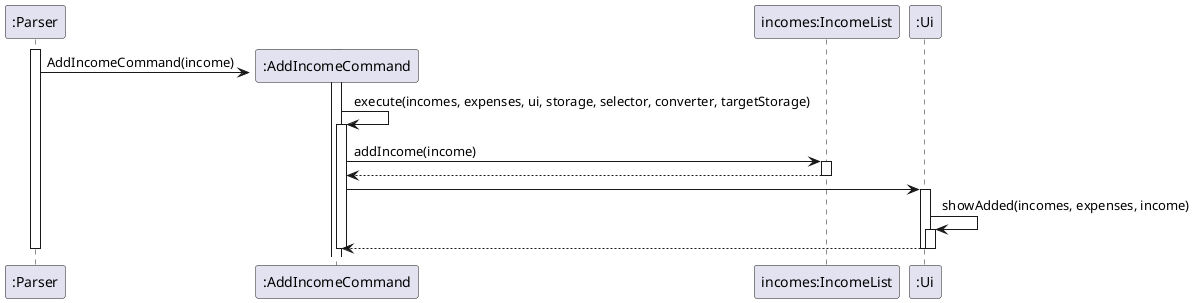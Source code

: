 @startuml
participant ":Parser" as Parser
participant ":AddIncomeCommand" as AddIncomeCommand
participant "incomes:IncomeList" as IncomeList
participant ":Ui" as Ui

activate Parser
create AddIncomeCommand
activate AddIncomeCommand
Parser -> AddIncomeCommand : AddIncomeCommand(income)
AddIncomeCommand -> AddIncomeCommand : execute(incomes, expenses, ui, storage, selector, converter, targetStorage)

activate AddIncomeCommand
AddIncomeCommand -> IncomeList : addIncome(income)

activate IncomeList
IncomeList --> AddIncomeCommand
deactivate IncomeList

AddIncomeCommand -> Ui

activate Ui
Ui -> Ui : showAdded(incomes, expenses, income)
activate Ui
Ui --> AddIncomeCommand
deactivate Ui

deactivate AddIncomeCommand
deactivate IncomeList
deactivate Parser
deactivate Ui

@enduml